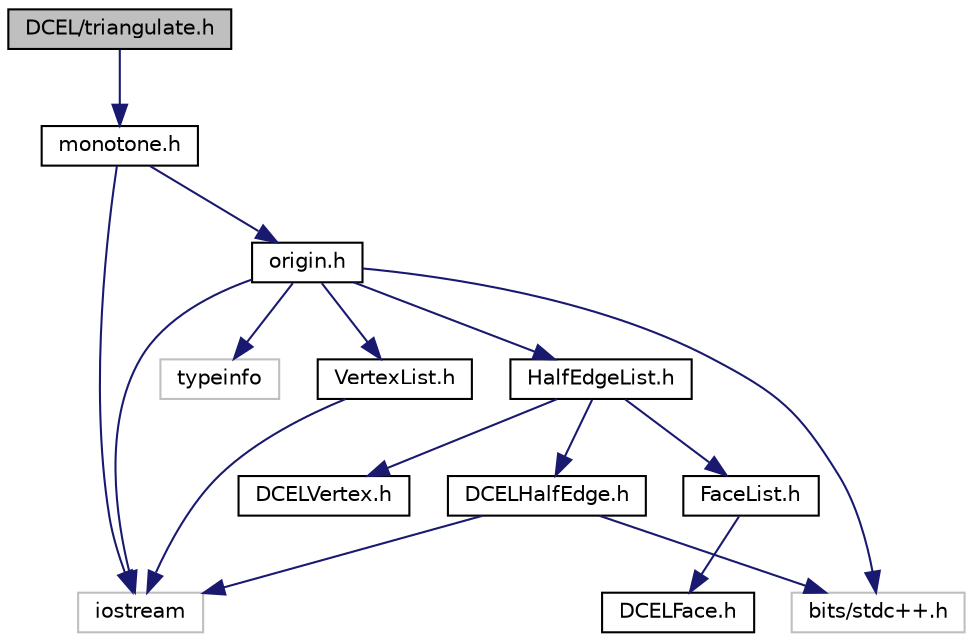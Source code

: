 digraph "DCEL/triangulate.h"
{
  edge [fontname="Helvetica",fontsize="10",labelfontname="Helvetica",labelfontsize="10"];
  node [fontname="Helvetica",fontsize="10",shape=record];
  Node1 [label="DCEL/triangulate.h",height=0.2,width=0.4,color="black", fillcolor="grey75", style="filled", fontcolor="black"];
  Node1 -> Node2 [color="midnightblue",fontsize="10",style="solid",fontname="Helvetica"];
  Node2 [label="monotone.h",height=0.2,width=0.4,color="black", fillcolor="white", style="filled",URL="$monotone_8h.html"];
  Node2 -> Node3 [color="midnightblue",fontsize="10",style="solid",fontname="Helvetica"];
  Node3 [label="iostream",height=0.2,width=0.4,color="grey75", fillcolor="white", style="filled"];
  Node2 -> Node4 [color="midnightblue",fontsize="10",style="solid",fontname="Helvetica"];
  Node4 [label="origin.h",height=0.2,width=0.4,color="black", fillcolor="white", style="filled",URL="$DCEL_2origin_8h.html"];
  Node4 -> Node3 [color="midnightblue",fontsize="10",style="solid",fontname="Helvetica"];
  Node4 -> Node5 [color="midnightblue",fontsize="10",style="solid",fontname="Helvetica"];
  Node5 [label="bits/stdc++.h",height=0.2,width=0.4,color="grey75", fillcolor="white", style="filled"];
  Node4 -> Node6 [color="midnightblue",fontsize="10",style="solid",fontname="Helvetica"];
  Node6 [label="typeinfo",height=0.2,width=0.4,color="grey75", fillcolor="white", style="filled"];
  Node4 -> Node7 [color="midnightblue",fontsize="10",style="solid",fontname="Helvetica"];
  Node7 [label="HalfEdgeList.h",height=0.2,width=0.4,color="black", fillcolor="white", style="filled",URL="$HalfEdgeList_8h.html"];
  Node7 -> Node8 [color="midnightblue",fontsize="10",style="solid",fontname="Helvetica"];
  Node8 [label="DCELHalfEdge.h",height=0.2,width=0.4,color="black", fillcolor="white", style="filled",URL="$DCELHalfEdge_8h.html"];
  Node8 -> Node3 [color="midnightblue",fontsize="10",style="solid",fontname="Helvetica"];
  Node8 -> Node5 [color="midnightblue",fontsize="10",style="solid",fontname="Helvetica"];
  Node7 -> Node9 [color="midnightblue",fontsize="10",style="solid",fontname="Helvetica"];
  Node9 [label="DCELVertex.h",height=0.2,width=0.4,color="black", fillcolor="white", style="filled",URL="$DCELVertex_8h.html"];
  Node7 -> Node10 [color="midnightblue",fontsize="10",style="solid",fontname="Helvetica"];
  Node10 [label="FaceList.h",height=0.2,width=0.4,color="black", fillcolor="white", style="filled",URL="$FaceList_8h.html"];
  Node10 -> Node11 [color="midnightblue",fontsize="10",style="solid",fontname="Helvetica"];
  Node11 [label="DCELFace.h",height=0.2,width=0.4,color="black", fillcolor="white", style="filled",URL="$DCELFace_8h.html"];
  Node4 -> Node12 [color="midnightblue",fontsize="10",style="solid",fontname="Helvetica"];
  Node12 [label="VertexList.h",height=0.2,width=0.4,color="black", fillcolor="white", style="filled",URL="$VertexList_8h.html"];
  Node12 -> Node3 [color="midnightblue",fontsize="10",style="solid",fontname="Helvetica"];
}
